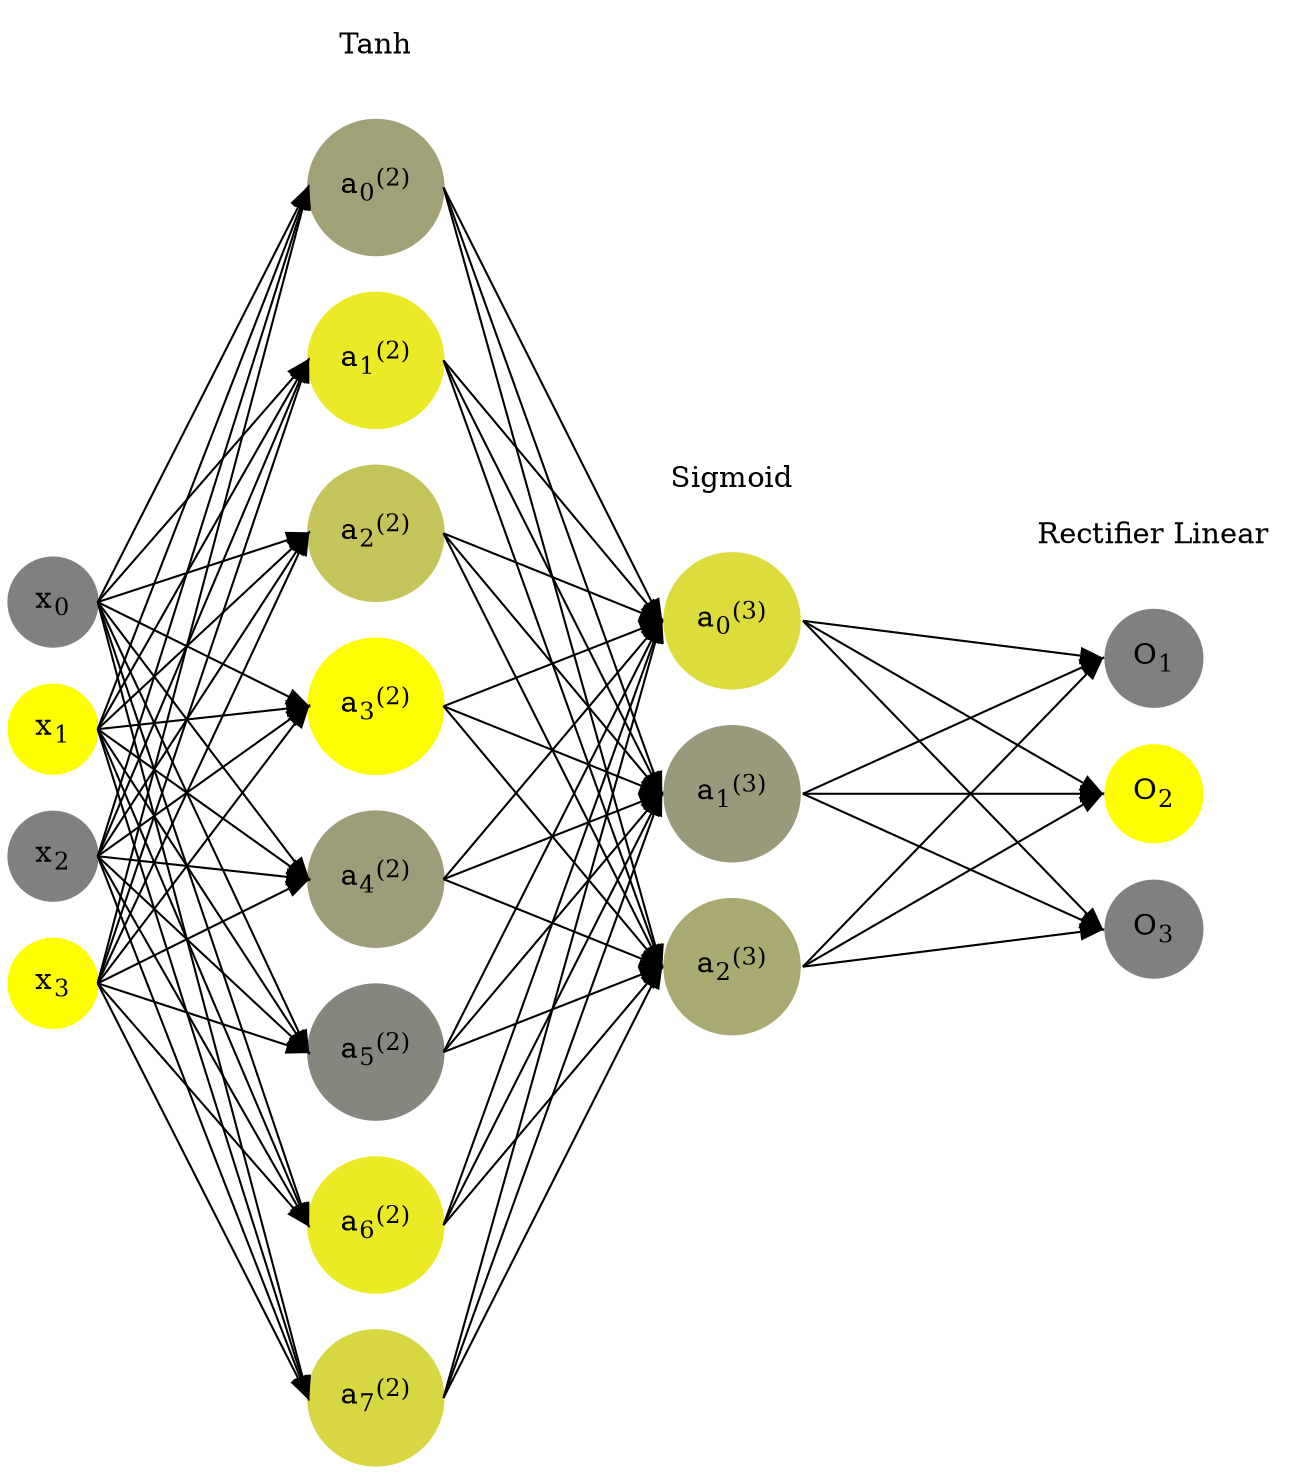 digraph G {
	rankdir = LR;
	splines=false;
	edge[style=invis];
	ranksep= 1.4;
	{
	node [shape=circle, color="0.1667, 0.0, 0.5", style=filled, fillcolor="0.1667, 0.0, 0.5"];
	x0 [label=<x<sub>0</sub>>];
	}
	{
	node [shape=circle, color="0.1667, 1.0, 1.0", style=filled, fillcolor="0.1667, 1.0, 1.0"];
	x1 [label=<x<sub>1</sub>>];
	}
	{
	node [shape=circle, color="0.1667, 0.0, 0.5", style=filled, fillcolor="0.1667, 0.0, 0.5"];
	x2 [label=<x<sub>2</sub>>];
	}
	{
	node [shape=circle, color="0.1667, 1.0, 1.0", style=filled, fillcolor="0.1667, 1.0, 1.0"];
	x3 [label=<x<sub>3</sub>>];
	}
	{
	node [shape=circle, color="0.1667, 0.264787, 0.632394", style=filled, fillcolor="0.1667, 0.264787, 0.632394"];
	a02 [label=<a<sub>0</sub><sup>(2)</sup>>];
	}
	{
	node [shape=circle, color="0.1667, 0.832194, 0.916097", style=filled, fillcolor="0.1667, 0.832194, 0.916097"];
	a12 [label=<a<sub>1</sub><sup>(2)</sup>>];
	}
	{
	node [shape=circle, color="0.1667, 0.537323, 0.768662", style=filled, fillcolor="0.1667, 0.537323, 0.768662"];
	a22 [label=<a<sub>2</sub><sup>(2)</sup>>];
	}
	{
	node [shape=circle, color="0.1667, 0.986434, 0.993217", style=filled, fillcolor="0.1667, 0.986434, 0.993217"];
	a32 [label=<a<sub>3</sub><sup>(2)</sup>>];
	}
	{
	node [shape=circle, color="0.1667, 0.228465, 0.614232", style=filled, fillcolor="0.1667, 0.228465, 0.614232"];
	a42 [label=<a<sub>4</sub><sup>(2)</sup>>];
	}
	{
	node [shape=circle, color="0.1667, 0.050293, 0.525146", style=filled, fillcolor="0.1667, 0.050293, 0.525146"];
	a52 [label=<a<sub>5</sub><sup>(2)</sup>>];
	}
	{
	node [shape=circle, color="0.1667, 0.841777, 0.920888", style=filled, fillcolor="0.1667, 0.841777, 0.920888"];
	a62 [label=<a<sub>6</sub><sup>(2)</sup>>];
	}
	{
	node [shape=circle, color="0.1667, 0.683228, 0.841614", style=filled, fillcolor="0.1667, 0.683228, 0.841614"];
	a72 [label=<a<sub>7</sub><sup>(2)</sup>>];
	}
	{
	node [shape=circle, color="0.1667, 0.719268, 0.859634", style=filled, fillcolor="0.1667, 0.719268, 0.859634"];
	a03 [label=<a<sub>0</sub><sup>(3)</sup>>];
	}
	{
	node [shape=circle, color="0.1667, 0.195499, 0.597750", style=filled, fillcolor="0.1667, 0.195499, 0.597750"];
	a13 [label=<a<sub>1</sub><sup>(3)</sup>>];
	}
	{
	node [shape=circle, color="0.1667, 0.322412, 0.661206", style=filled, fillcolor="0.1667, 0.322412, 0.661206"];
	a23 [label=<a<sub>2</sub><sup>(3)</sup>>];
	}
	{
	node [shape=circle, color="0.1667, 0.0, 0.5", style=filled, fillcolor="0.1667, 0.0, 0.5"];
	O1 [label=<O<sub>1</sub>>];
	}
	{
	node [shape=circle, color="0.1667, 1.0, 1.0", style=filled, fillcolor="0.1667, 1.0, 1.0"];
	O2 [label=<O<sub>2</sub>>];
	}
	{
	node [shape=circle, color="0.1667, 0.0, 0.5", style=filled, fillcolor="0.1667, 0.0, 0.5"];
	O3 [label=<O<sub>3</sub>>];
	}
	{
	rank=same;
	x0->x1->x2->x3;
	}
	{
	rank=same;
	a02->a12->a22->a32->a42->a52->a62->a72;
	}
	{
	rank=same;
	a03->a13->a23;
	}
	{
	rank=same;
	O1->O2->O3;
	}
	l1 [shape=plaintext,label="Tanh"];
	l1->a02;
	{rank=same; l1;a02};
	l2 [shape=plaintext,label="Sigmoid"];
	l2->a03;
	{rank=same; l2;a03};
	l3 [shape=plaintext,label="Rectifier Linear"];
	l3->O1;
	{rank=same; l3;O1};
edge[style=solid, tailport=e, headport=w];
	{x0;x1;x2;x3} -> {a02;a12;a22;a32;a42;a52;a62;a72};
	{a02;a12;a22;a32;a42;a52;a62;a72} -> {a03;a13;a23};
	{a03;a13;a23} -> {O1,O2,O3};
}